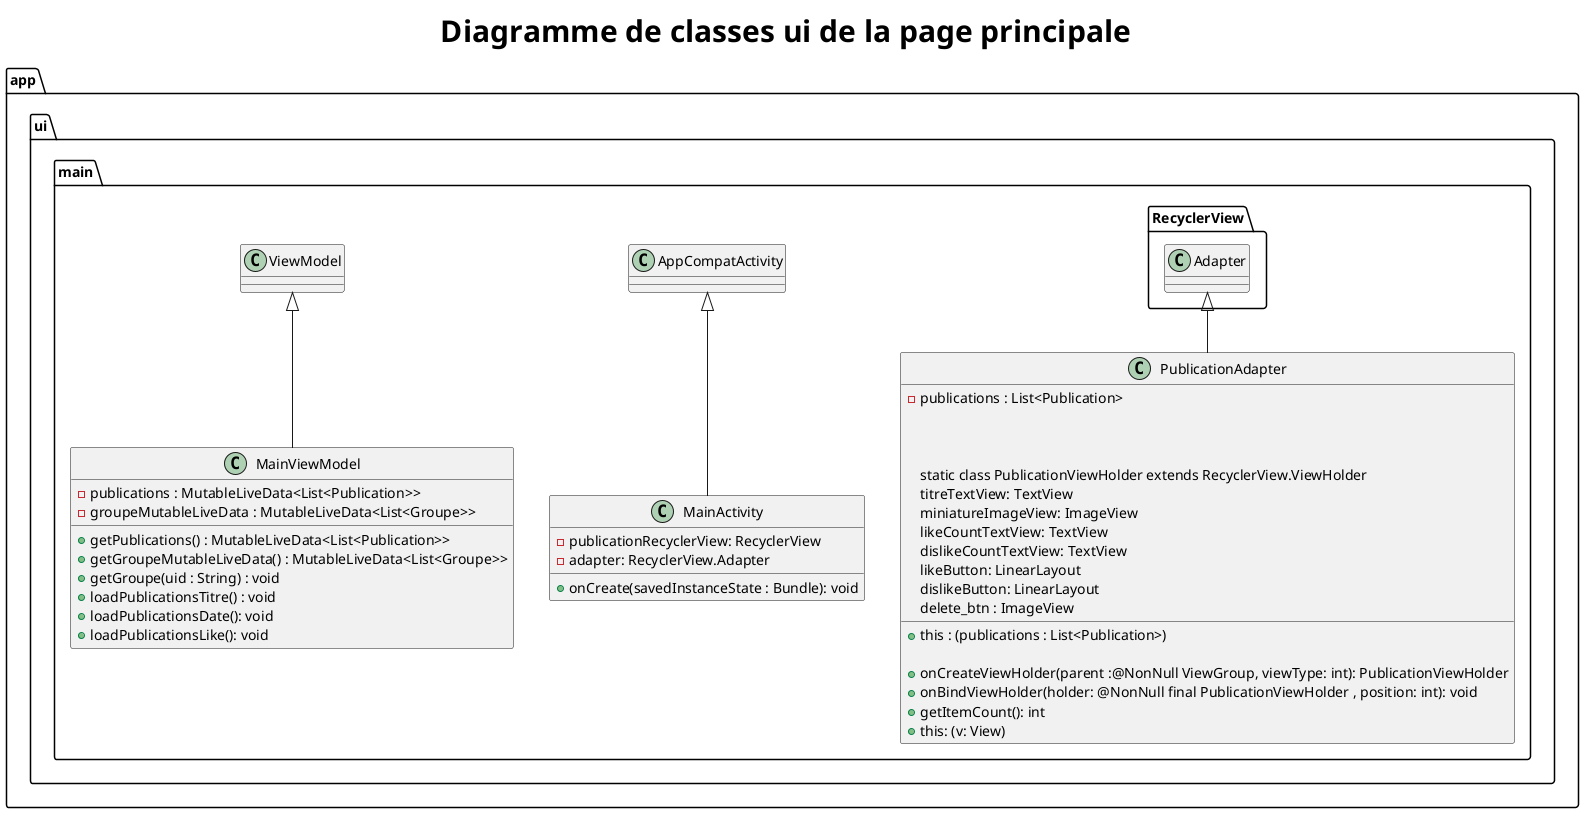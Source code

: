 @startuml modelui6
title <size:30><b>Diagramme de classes ui de la page principale</b></size>

package app{

  package ui{

  package main{

          class MainActivity extends AppCompatActivity{
              - publicationRecyclerView: RecyclerView
              - adapter: RecyclerView.Adapter

              + onCreate(savedInstanceState : Bundle): void
          }

          class MainViewModel extends ViewModel{
               - publications : MutableLiveData<List<Publication>>
               - groupeMutableLiveData : MutableLiveData<List<Groupe>>

               + getPublications() : MutableLiveData<List<Publication>>
               + getGroupeMutableLiveData() : MutableLiveData<List<Groupe>>
               + getGroupe(uid : String) : void
               + loadPublicationsTitre() : void
               + loadPublicationsDate(): void
               + loadPublicationsLike(): void
          }

          class PublicationAdapter extends RecyclerView.Adapter{
              - publications : List<Publication>

              + this : (publications : List<Publication>)

              + onCreateViewHolder(parent :@NonNull ViewGroup, viewType: int): PublicationViewHolder
              + onBindViewHolder(holder: @NonNull final PublicationViewHolder , position: int): void
              + getItemCount(): int

              static class PublicationViewHolder extends RecyclerView.ViewHolder
                     titreTextView: TextView
                     miniatureImageView: ImageView
                     likeCountTextView: TextView
                     dislikeCountTextView: TextView
                     likeButton: LinearLayout
                     dislikeButton: LinearLayout
                     delete_btn : ImageView

                     + this: (v: View)
            }
        }
  }
}
@enduml